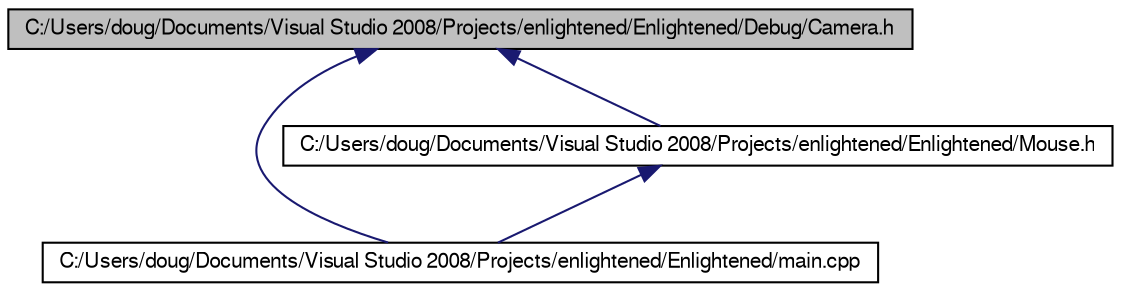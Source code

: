 digraph G
{
  edge [fontname="FreeSans",fontsize="10",labelfontname="FreeSans",labelfontsize="10"];
  node [fontname="FreeSans",fontsize="10",shape=record];
  Node1 [label="C:/Users/doug/Documents/Visual Studio 2008/Projects/enlightened/Enlightened/Debug/Camera.h",height=0.2,width=0.4,color="black", fillcolor="grey75", style="filled" fontcolor="black"];
  Node1 -> Node2 [dir=back,color="midnightblue",fontsize="10",style="solid"];
  Node2 [label="C:/Users/doug/Documents/Visual Studio 2008/Projects/enlightened/Enlightened/main.cpp",height=0.2,width=0.4,color="black", fillcolor="white", style="filled",URL="$main_8cpp.html"];
  Node1 -> Node3 [dir=back,color="midnightblue",fontsize="10",style="solid"];
  Node3 [label="C:/Users/doug/Documents/Visual Studio 2008/Projects/enlightened/Enlightened/Mouse.h",height=0.2,width=0.4,color="black", fillcolor="white", style="filled",URL="$_mouse_8h.html"];
  Node3 -> Node2 [dir=back,color="midnightblue",fontsize="10",style="solid"];
}
